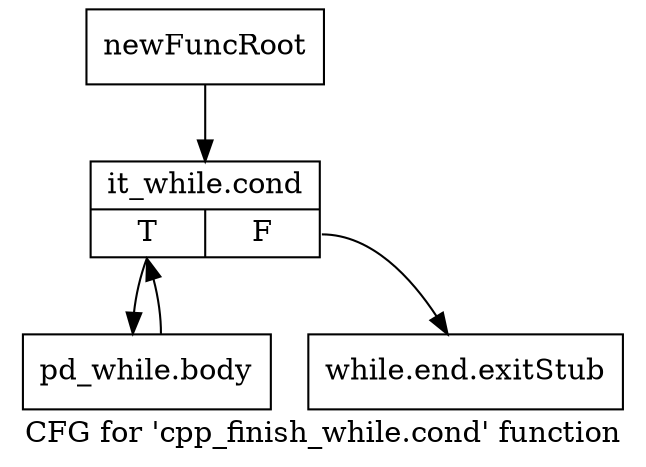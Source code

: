digraph "CFG for 'cpp_finish_while.cond' function" {
	label="CFG for 'cpp_finish_while.cond' function";

	Node0xa2c7020 [shape=record,label="{newFuncRoot}"];
	Node0xa2c7020 -> Node0xa2d08d0;
	Node0xa2d0880 [shape=record,label="{while.end.exitStub}"];
	Node0xa2d08d0 [shape=record,label="{it_while.cond|{<s0>T|<s1>F}}"];
	Node0xa2d08d0:s0 -> Node0xa2d0920;
	Node0xa2d08d0:s1 -> Node0xa2d0880;
	Node0xa2d0920 [shape=record,label="{pd_while.body}"];
	Node0xa2d0920 -> Node0xa2d08d0;
}
